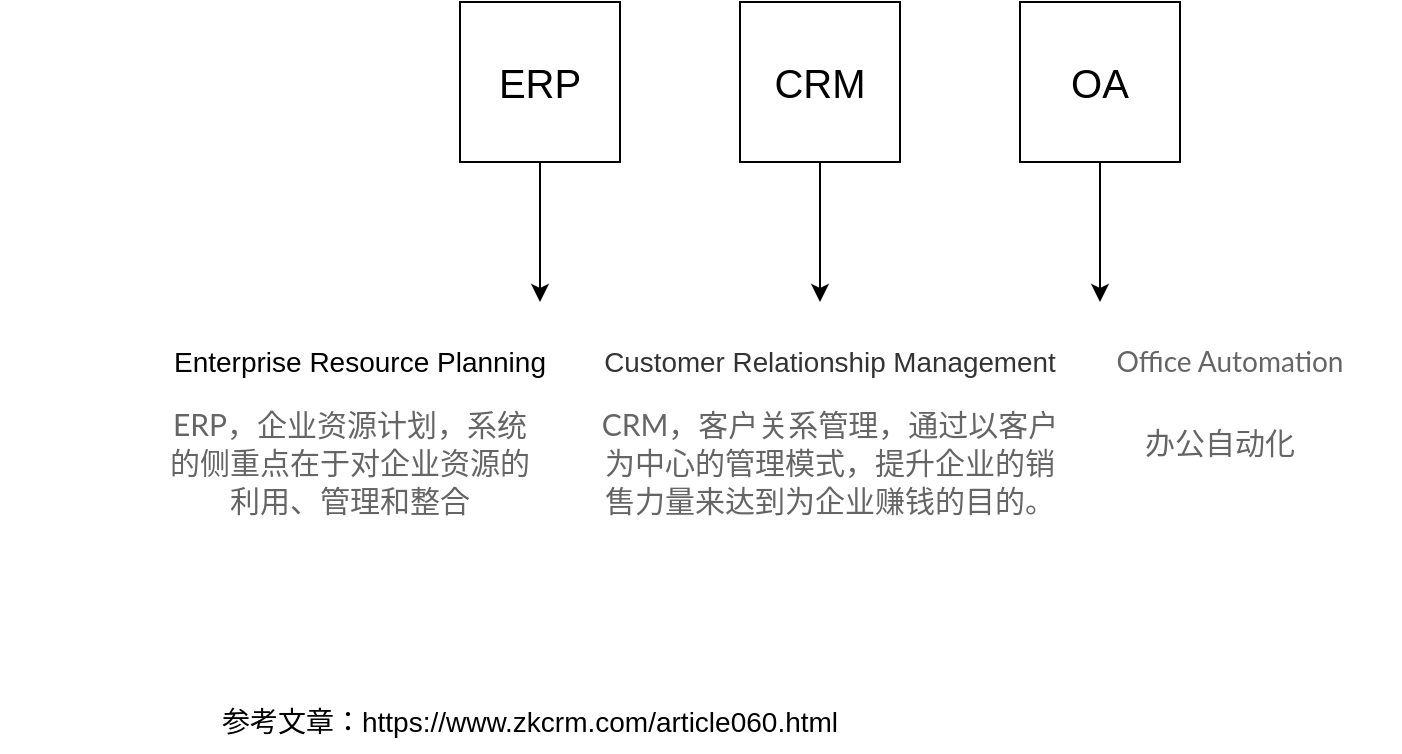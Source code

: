 <mxfile version="11.1.1" type="device"><diagram id="qkksU9m1MG-aThItzzei" name="第 1 页"><mxGraphModel dx="4402" dy="536" grid="1" gridSize="10" guides="1" tooltips="1" connect="1" arrows="1" fold="1" page="1" pageScale="1" pageWidth="3300" pageHeight="4681" math="0" shadow="0"><root><mxCell id="0"/><mxCell id="1" parent="0"/><mxCell id="rItvY-jWseofM8o19dRh-5" style="edgeStyle=orthogonalEdgeStyle;rounded=0;orthogonalLoop=1;jettySize=auto;html=1;exitX=0.5;exitY=1;exitDx=0;exitDy=0;" edge="1" parent="1" source="rItvY-jWseofM8o19dRh-2"><mxGeometry relative="1" as="geometry"><mxPoint x="190" y="200" as="targetPoint"/></mxGeometry></mxCell><mxCell id="rItvY-jWseofM8o19dRh-2" value="ERP" style="whiteSpace=wrap;html=1;aspect=fixed;fontSize=20;" vertex="1" parent="1"><mxGeometry x="150" y="50" width="80" height="80" as="geometry"/></mxCell><mxCell id="rItvY-jWseofM8o19dRh-7" style="edgeStyle=orthogonalEdgeStyle;rounded=0;orthogonalLoop=1;jettySize=auto;html=1;exitX=0.5;exitY=1;exitDx=0;exitDy=0;" edge="1" parent="1" source="rItvY-jWseofM8o19dRh-3"><mxGeometry relative="1" as="geometry"><mxPoint x="330" y="200" as="targetPoint"/></mxGeometry></mxCell><mxCell id="rItvY-jWseofM8o19dRh-3" value="CRM" style="whiteSpace=wrap;html=1;aspect=fixed;fontSize=20;" vertex="1" parent="1"><mxGeometry x="290" y="50" width="80" height="80" as="geometry"/></mxCell><mxCell id="rItvY-jWseofM8o19dRh-9" style="edgeStyle=orthogonalEdgeStyle;rounded=0;orthogonalLoop=1;jettySize=auto;html=1;exitX=0.5;exitY=1;exitDx=0;exitDy=0;" edge="1" parent="1" source="rItvY-jWseofM8o19dRh-4"><mxGeometry relative="1" as="geometry"><mxPoint x="470" y="200" as="targetPoint"/></mxGeometry></mxCell><mxCell id="rItvY-jWseofM8o19dRh-4" value="OA" style="whiteSpace=wrap;html=1;aspect=fixed;fontSize=20;" vertex="1" parent="1"><mxGeometry x="430" y="50" width="80" height="80" as="geometry"/></mxCell><mxCell id="rItvY-jWseofM8o19dRh-6" value="&lt;span style=&quot;font-family: arial; font-size: 14px; white-space: normal; background-color: rgb(255, 255, 255);&quot;&gt;Ent&lt;/span&gt;&lt;span style=&quot;font-family: arial; font-size: 14px; white-space: normal; background-color: rgb(255, 255, 255);&quot;&gt;erp&lt;/span&gt;&lt;span style=&quot;font-family: arial; font-size: 14px; white-space: normal; background-color: rgb(255, 255, 255);&quot;&gt;rise Resource Planning&lt;/span&gt;" style="text;html=1;strokeColor=none;fillColor=none;align=center;verticalAlign=middle;whiteSpace=wrap;rounded=0;fontSize=14;fontColor=#000000;" vertex="1" parent="1"><mxGeometry x="-10" y="210" width="220" height="40" as="geometry"/></mxCell><mxCell id="rItvY-jWseofM8o19dRh-8" value="&lt;span style=&quot;color: rgb(51 , 51 , 51) ; font-family: &amp;#34;arial&amp;#34; ; font-size: 13.91px ; background-color: rgb(255 , 255 , 255)&quot;&gt;Customer&amp;nbsp;Relationship&amp;nbsp;Management&lt;/span&gt;" style="text;html=1;strokeColor=none;fillColor=none;align=center;verticalAlign=middle;whiteSpace=wrap;rounded=0;" vertex="1" parent="1"><mxGeometry x="235" y="220" width="200" height="20" as="geometry"/></mxCell><mxCell id="rItvY-jWseofM8o19dRh-10" value="&lt;span style=&quot;color: rgb(101, 101, 101); font-family: lato, sans-serif; font-size: 14px; background-color: rgb(255, 255, 255);&quot;&gt;Office Automation&lt;/span&gt;" style="text;html=1;strokeColor=none;fillColor=none;align=center;verticalAlign=middle;whiteSpace=wrap;rounded=0;fontSize=14;" vertex="1" parent="1"><mxGeometry x="450" y="220" width="170" height="20" as="geometry"/></mxCell><mxCell id="rItvY-jWseofM8o19dRh-13" value="&lt;span style=&quot;color: rgb(101 , 101 , 101) ; font-family: &amp;#34;lato&amp;#34; , sans-serif ; font-size: 15px ; background-color: rgb(255 , 255 , 255)&quot;&gt;ERP，企业资源计划，系统的侧重点在于对企业资源的利用、管理和整合&lt;/span&gt;" style="text;html=1;strokeColor=none;fillColor=none;align=center;verticalAlign=middle;whiteSpace=wrap;rounded=0;fontSize=14;fontColor=#000000;" vertex="1" parent="1"><mxGeometry y="250" width="190" height="60" as="geometry"/></mxCell><mxCell id="rItvY-jWseofM8o19dRh-17" value="&lt;span style=&quot;color: rgb(101 , 101 , 101) ; font-family: &amp;#34;lato&amp;#34; , sans-serif ; font-size: 15px ; background-color: rgb(255 , 255 , 255)&quot;&gt;CRM，客户关系管理，&lt;/span&gt;&lt;span style=&quot;color: rgb(101 , 101 , 101) ; font-family: &amp;#34;lato&amp;#34; , sans-serif ; font-size: 15px ; background-color: rgb(255 , 255 , 255)&quot;&gt;通过以客户为中心的管理模式，提升企业的销售力量来达到为企业赚钱的目的。&lt;/span&gt;" style="text;html=1;strokeColor=none;fillColor=none;align=center;verticalAlign=middle;whiteSpace=wrap;rounded=0;fontSize=14;fontColor=#000000;" vertex="1" parent="1"><mxGeometry x="215" y="240" width="240" height="80" as="geometry"/></mxCell><mxCell id="rItvY-jWseofM8o19dRh-18" value="&lt;span style=&quot;color: rgb(101 , 101 , 101) ; font-family: &amp;#34;lato&amp;#34; , sans-serif ; font-size: 15px ; background-color: rgb(255 , 255 , 255)&quot;&gt;办公自动化&lt;/span&gt;" style="text;html=1;strokeColor=none;fillColor=none;align=center;verticalAlign=middle;whiteSpace=wrap;rounded=0;fontSize=14;fontColor=#000000;" vertex="1" parent="1"><mxGeometry x="470" y="250" width="120" height="40" as="geometry"/></mxCell><mxCell id="rItvY-jWseofM8o19dRh-19" value="参考文章：https://www.zkcrm.com/article060.html" style="text;html=1;strokeColor=none;fillColor=none;align=center;verticalAlign=middle;whiteSpace=wrap;rounded=0;fontSize=14;fontColor=#000000;" vertex="1" parent="1"><mxGeometry x="-80" y="395" width="530" height="30" as="geometry"/></mxCell></root></mxGraphModel></diagram></mxfile>